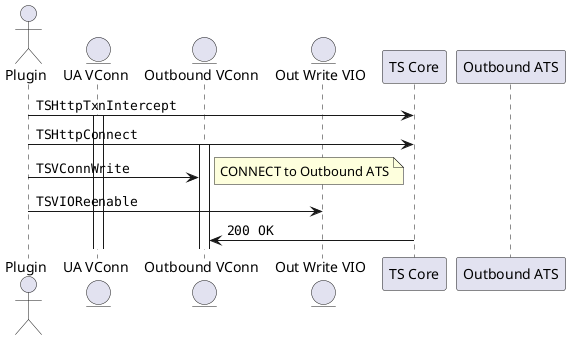 @startuml

actor Plugin
entity "UA VConn" as lvc
entity "Outbound VConn" as rvc
entity "Out Write VIO" as ow_vio
participant "TS Core" as core
participant "Outbound ATS" as outbound

Plugin -> core : ""TSHttpTxnIntercept""
activate lvc
Plugin -> core : ""TSHttpConnect""
activate rvc
Plugin -> rvc : ""TSVConnWrite""
note right : CONNECT to Outbound ATS
Plugin -> ow_vio : ""TSVIOReenable""
core -> rvc : ""200 OK""

@enduml
